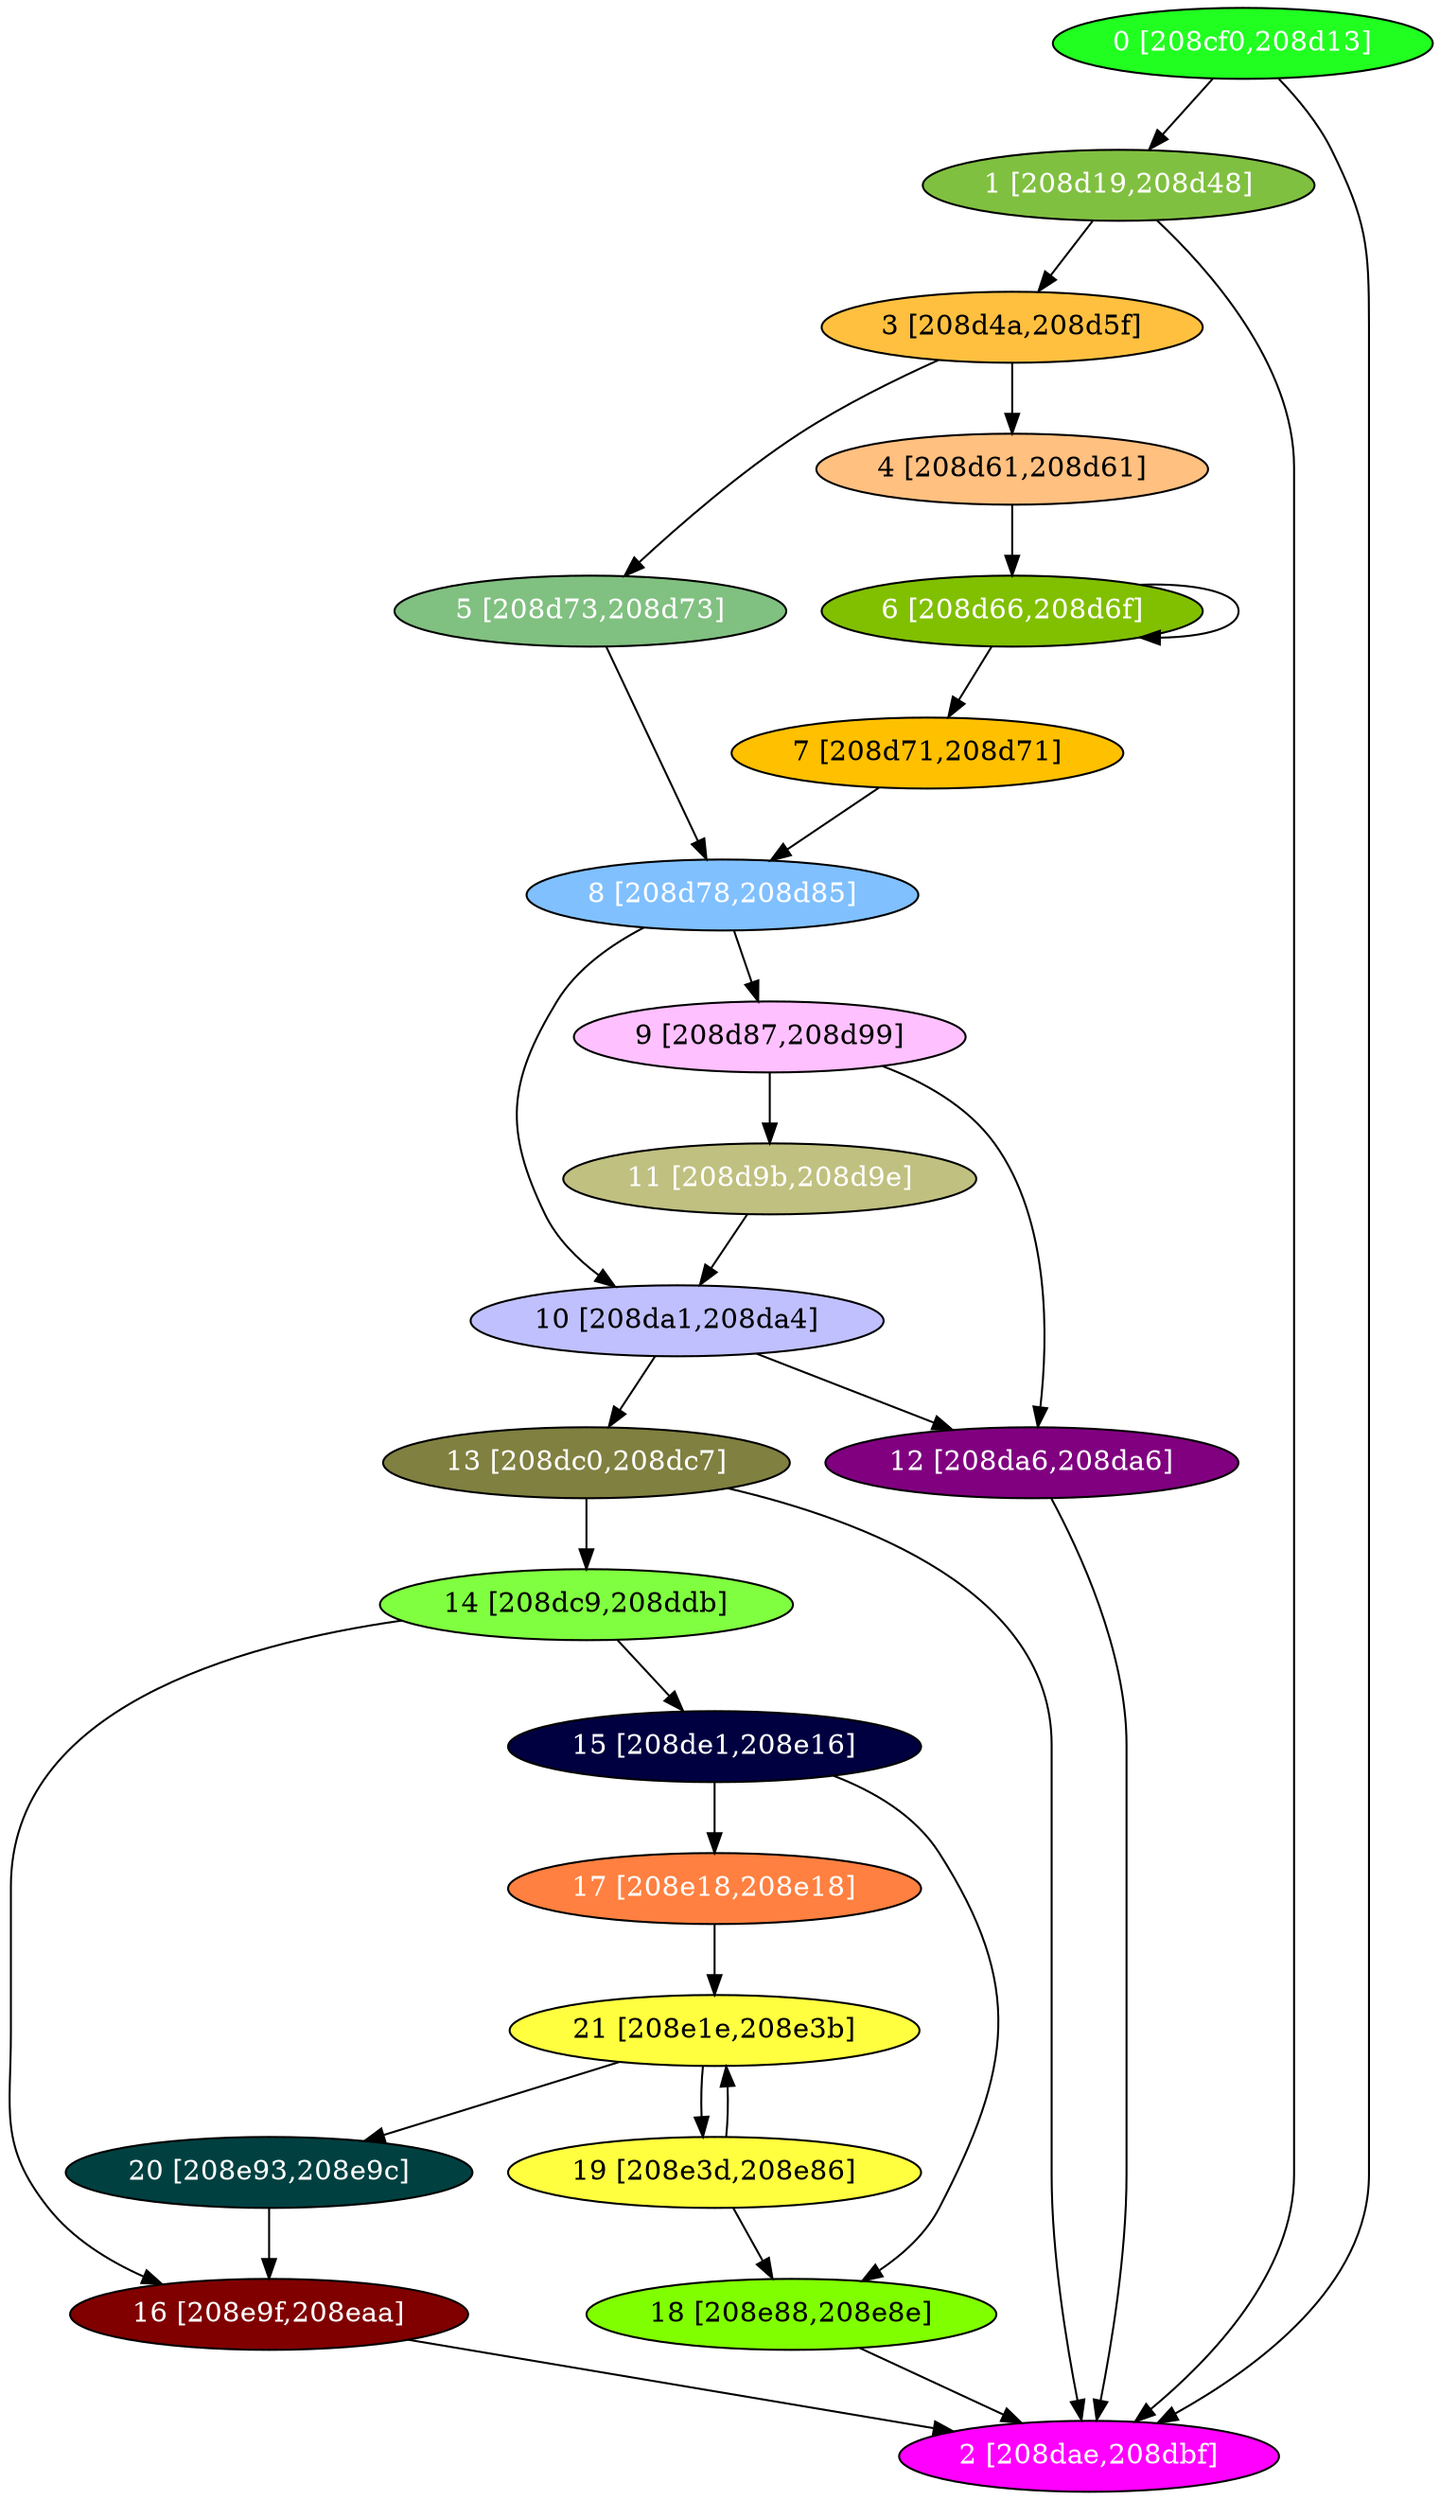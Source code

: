 diGraph libnss3{
	libnss3_0  [style=filled fillcolor="#20FF20" fontcolor="#ffffff" shape=oval label="0 [208cf0,208d13]"]
	libnss3_1  [style=filled fillcolor="#80C040" fontcolor="#ffffff" shape=oval label="1 [208d19,208d48]"]
	libnss3_2  [style=filled fillcolor="#FF00FF" fontcolor="#ffffff" shape=oval label="2 [208dae,208dbf]"]
	libnss3_3  [style=filled fillcolor="#FFC040" fontcolor="#000000" shape=oval label="3 [208d4a,208d5f]"]
	libnss3_4  [style=filled fillcolor="#FFC080" fontcolor="#000000" shape=oval label="4 [208d61,208d61]"]
	libnss3_5  [style=filled fillcolor="#80C080" fontcolor="#ffffff" shape=oval label="5 [208d73,208d73]"]
	libnss3_6  [style=filled fillcolor="#80C000" fontcolor="#ffffff" shape=oval label="6 [208d66,208d6f]"]
	libnss3_7  [style=filled fillcolor="#FFC000" fontcolor="#000000" shape=oval label="7 [208d71,208d71]"]
	libnss3_8  [style=filled fillcolor="#80C0FF" fontcolor="#ffffff" shape=oval label="8 [208d78,208d85]"]
	libnss3_9  [style=filled fillcolor="#FFC0FF" fontcolor="#000000" shape=oval label="9 [208d87,208d99]"]
	libnss3_a  [style=filled fillcolor="#C0C0FF" fontcolor="#000000" shape=oval label="10 [208da1,208da4]"]
	libnss3_b  [style=filled fillcolor="#C0C080" fontcolor="#ffffff" shape=oval label="11 [208d9b,208d9e]"]
	libnss3_c  [style=filled fillcolor="#800080" fontcolor="#ffffff" shape=oval label="12 [208da6,208da6]"]
	libnss3_d  [style=filled fillcolor="#808040" fontcolor="#ffffff" shape=oval label="13 [208dc0,208dc7]"]
	libnss3_e  [style=filled fillcolor="#80FF40" fontcolor="#000000" shape=oval label="14 [208dc9,208ddb]"]
	libnss3_f  [style=filled fillcolor="#000040" fontcolor="#ffffff" shape=oval label="15 [208de1,208e16]"]
	libnss3_10  [style=filled fillcolor="#800000" fontcolor="#ffffff" shape=oval label="16 [208e9f,208eaa]"]
	libnss3_11  [style=filled fillcolor="#FF8040" fontcolor="#ffffff" shape=oval label="17 [208e18,208e18]"]
	libnss3_12  [style=filled fillcolor="#80FF00" fontcolor="#000000" shape=oval label="18 [208e88,208e8e]"]
	libnss3_13  [style=filled fillcolor="#FFFF40" fontcolor="#000000" shape=oval label="19 [208e3d,208e86]"]
	libnss3_14  [style=filled fillcolor="#004040" fontcolor="#ffffff" shape=oval label="20 [208e93,208e9c]"]
	libnss3_15  [style=filled fillcolor="#FFFF40" fontcolor="#000000" shape=oval label="21 [208e1e,208e3b]"]

	libnss3_0 -> libnss3_1
	libnss3_0 -> libnss3_2
	libnss3_1 -> libnss3_2
	libnss3_1 -> libnss3_3
	libnss3_3 -> libnss3_4
	libnss3_3 -> libnss3_5
	libnss3_4 -> libnss3_6
	libnss3_5 -> libnss3_8
	libnss3_6 -> libnss3_6
	libnss3_6 -> libnss3_7
	libnss3_7 -> libnss3_8
	libnss3_8 -> libnss3_9
	libnss3_8 -> libnss3_a
	libnss3_9 -> libnss3_b
	libnss3_9 -> libnss3_c
	libnss3_a -> libnss3_c
	libnss3_a -> libnss3_d
	libnss3_b -> libnss3_a
	libnss3_c -> libnss3_2
	libnss3_d -> libnss3_2
	libnss3_d -> libnss3_e
	libnss3_e -> libnss3_f
	libnss3_e -> libnss3_10
	libnss3_f -> libnss3_11
	libnss3_f -> libnss3_12
	libnss3_10 -> libnss3_2
	libnss3_11 -> libnss3_15
	libnss3_12 -> libnss3_2
	libnss3_13 -> libnss3_12
	libnss3_13 -> libnss3_15
	libnss3_14 -> libnss3_10
	libnss3_15 -> libnss3_13
	libnss3_15 -> libnss3_14
}